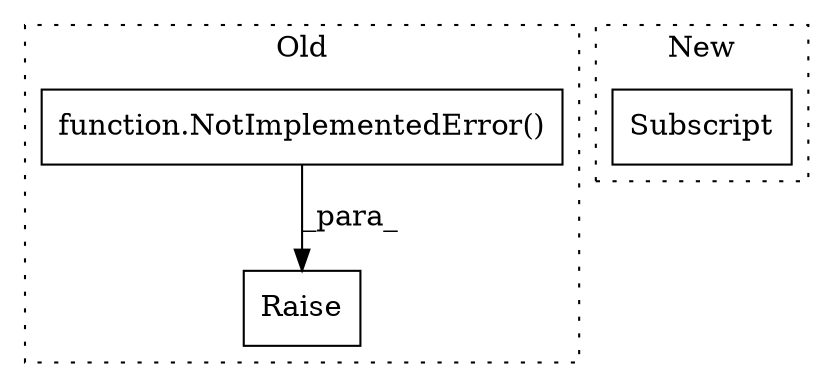 digraph G {
subgraph cluster0 {
1 [label="function.NotImplementedError()" a="75" s="10811" l="21" shape="box"];
3 [label="Raise" a="91" s="10805" l="6" shape="box"];
label = "Old";
style="dotted";
}
subgraph cluster1 {
2 [label="Subscript" a="63" s="11065,0" l="12,0" shape="box"];
label = "New";
style="dotted";
}
1 -> 3 [label="_para_"];
}